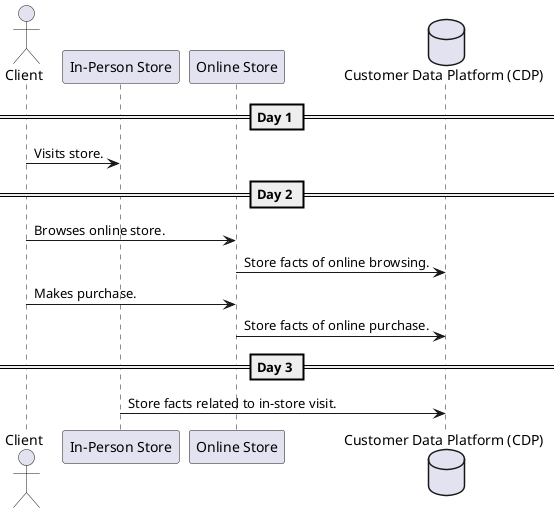 @startuml Multi-Source Data Collection
'title Customer Data Platform - Multi-Source Data Collection

actor Client

participant "In-Person Store" as Store
participant "Online Store" as Online
database "Customer Data Platform (CDP)" as CDP


== Day 1 ==
Client -> Store : Visits store.

== Day 2 ==
Client -> Online : Browses online store.
Online -> CDP : Store facts of online browsing.

Client -> Online : Makes purchase.
Online -> CDP : Store facts of online purchase.

== Day 3 ==
Store -> CDP : Store facts related to in-store visit.

/'
note right of CDP
Different sources provide data with varying time bounds:
- In-store: near real-time
- Online: may be delayed or backdated
end note
'/


@enduml
